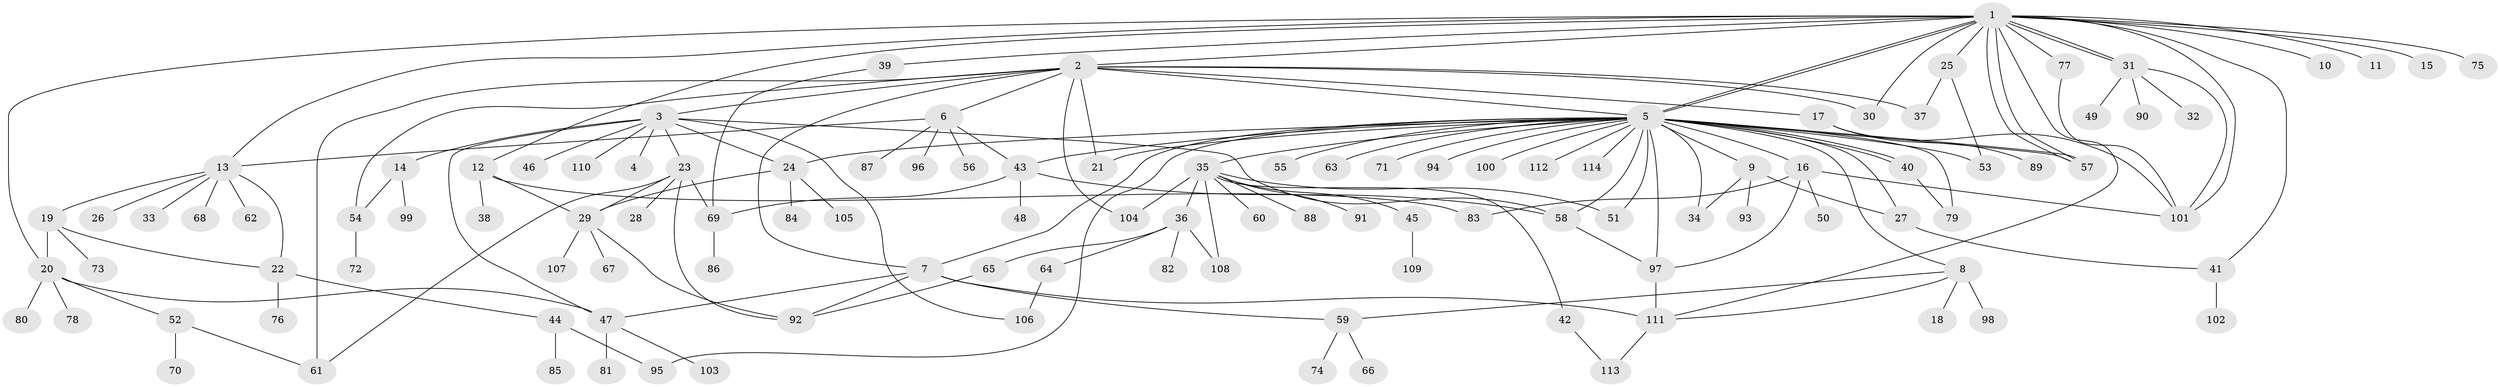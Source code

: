 // coarse degree distribution, {24: 0.01098901098901099, 16: 0.01098901098901099, 11: 0.01098901098901099, 1: 0.5054945054945055, 34: 0.01098901098901099, 6: 0.02197802197802198, 4: 0.0989010989010989, 3: 0.10989010989010989, 9: 0.01098901098901099, 5: 0.06593406593406594, 2: 0.14285714285714285}
// Generated by graph-tools (version 1.1) at 2025/51/02/27/25 19:51:58]
// undirected, 114 vertices, 165 edges
graph export_dot {
graph [start="1"]
  node [color=gray90,style=filled];
  1;
  2;
  3;
  4;
  5;
  6;
  7;
  8;
  9;
  10;
  11;
  12;
  13;
  14;
  15;
  16;
  17;
  18;
  19;
  20;
  21;
  22;
  23;
  24;
  25;
  26;
  27;
  28;
  29;
  30;
  31;
  32;
  33;
  34;
  35;
  36;
  37;
  38;
  39;
  40;
  41;
  42;
  43;
  44;
  45;
  46;
  47;
  48;
  49;
  50;
  51;
  52;
  53;
  54;
  55;
  56;
  57;
  58;
  59;
  60;
  61;
  62;
  63;
  64;
  65;
  66;
  67;
  68;
  69;
  70;
  71;
  72;
  73;
  74;
  75;
  76;
  77;
  78;
  79;
  80;
  81;
  82;
  83;
  84;
  85;
  86;
  87;
  88;
  89;
  90;
  91;
  92;
  93;
  94;
  95;
  96;
  97;
  98;
  99;
  100;
  101;
  102;
  103;
  104;
  105;
  106;
  107;
  108;
  109;
  110;
  111;
  112;
  113;
  114;
  1 -- 2;
  1 -- 5;
  1 -- 5;
  1 -- 10;
  1 -- 11;
  1 -- 12;
  1 -- 13;
  1 -- 15;
  1 -- 20;
  1 -- 25;
  1 -- 30;
  1 -- 31;
  1 -- 31;
  1 -- 39;
  1 -- 41;
  1 -- 57;
  1 -- 57;
  1 -- 75;
  1 -- 77;
  1 -- 101;
  1 -- 111;
  2 -- 3;
  2 -- 5;
  2 -- 6;
  2 -- 7;
  2 -- 17;
  2 -- 21;
  2 -- 30;
  2 -- 37;
  2 -- 54;
  2 -- 61;
  2 -- 104;
  3 -- 4;
  3 -- 14;
  3 -- 23;
  3 -- 24;
  3 -- 46;
  3 -- 47;
  3 -- 58;
  3 -- 106;
  3 -- 110;
  5 -- 7;
  5 -- 8;
  5 -- 9;
  5 -- 16;
  5 -- 21;
  5 -- 24;
  5 -- 27;
  5 -- 34;
  5 -- 35;
  5 -- 40;
  5 -- 40;
  5 -- 43;
  5 -- 51;
  5 -- 53;
  5 -- 55;
  5 -- 57;
  5 -- 57;
  5 -- 58;
  5 -- 63;
  5 -- 71;
  5 -- 79;
  5 -- 94;
  5 -- 95;
  5 -- 97;
  5 -- 100;
  5 -- 112;
  5 -- 114;
  6 -- 13;
  6 -- 43;
  6 -- 56;
  6 -- 87;
  6 -- 96;
  7 -- 47;
  7 -- 59;
  7 -- 92;
  7 -- 111;
  8 -- 18;
  8 -- 59;
  8 -- 98;
  8 -- 111;
  9 -- 27;
  9 -- 34;
  9 -- 93;
  12 -- 29;
  12 -- 38;
  12 -- 83;
  13 -- 19;
  13 -- 22;
  13 -- 26;
  13 -- 33;
  13 -- 62;
  13 -- 68;
  14 -- 54;
  14 -- 99;
  16 -- 50;
  16 -- 83;
  16 -- 97;
  16 -- 101;
  17 -- 89;
  17 -- 101;
  19 -- 20;
  19 -- 22;
  19 -- 73;
  20 -- 47;
  20 -- 52;
  20 -- 78;
  20 -- 80;
  22 -- 44;
  22 -- 76;
  23 -- 28;
  23 -- 29;
  23 -- 61;
  23 -- 69;
  23 -- 92;
  24 -- 29;
  24 -- 84;
  24 -- 105;
  25 -- 37;
  25 -- 53;
  27 -- 41;
  29 -- 67;
  29 -- 92;
  29 -- 107;
  31 -- 32;
  31 -- 49;
  31 -- 90;
  31 -- 101;
  35 -- 36;
  35 -- 42;
  35 -- 45;
  35 -- 51;
  35 -- 60;
  35 -- 88;
  35 -- 91;
  35 -- 104;
  35 -- 108;
  36 -- 64;
  36 -- 65;
  36 -- 82;
  36 -- 108;
  39 -- 69;
  40 -- 79;
  41 -- 102;
  42 -- 113;
  43 -- 48;
  43 -- 58;
  43 -- 69;
  44 -- 85;
  44 -- 95;
  45 -- 109;
  47 -- 81;
  47 -- 103;
  52 -- 61;
  52 -- 70;
  54 -- 72;
  58 -- 97;
  59 -- 66;
  59 -- 74;
  64 -- 106;
  65 -- 92;
  69 -- 86;
  77 -- 101;
  97 -- 111;
  111 -- 113;
}
